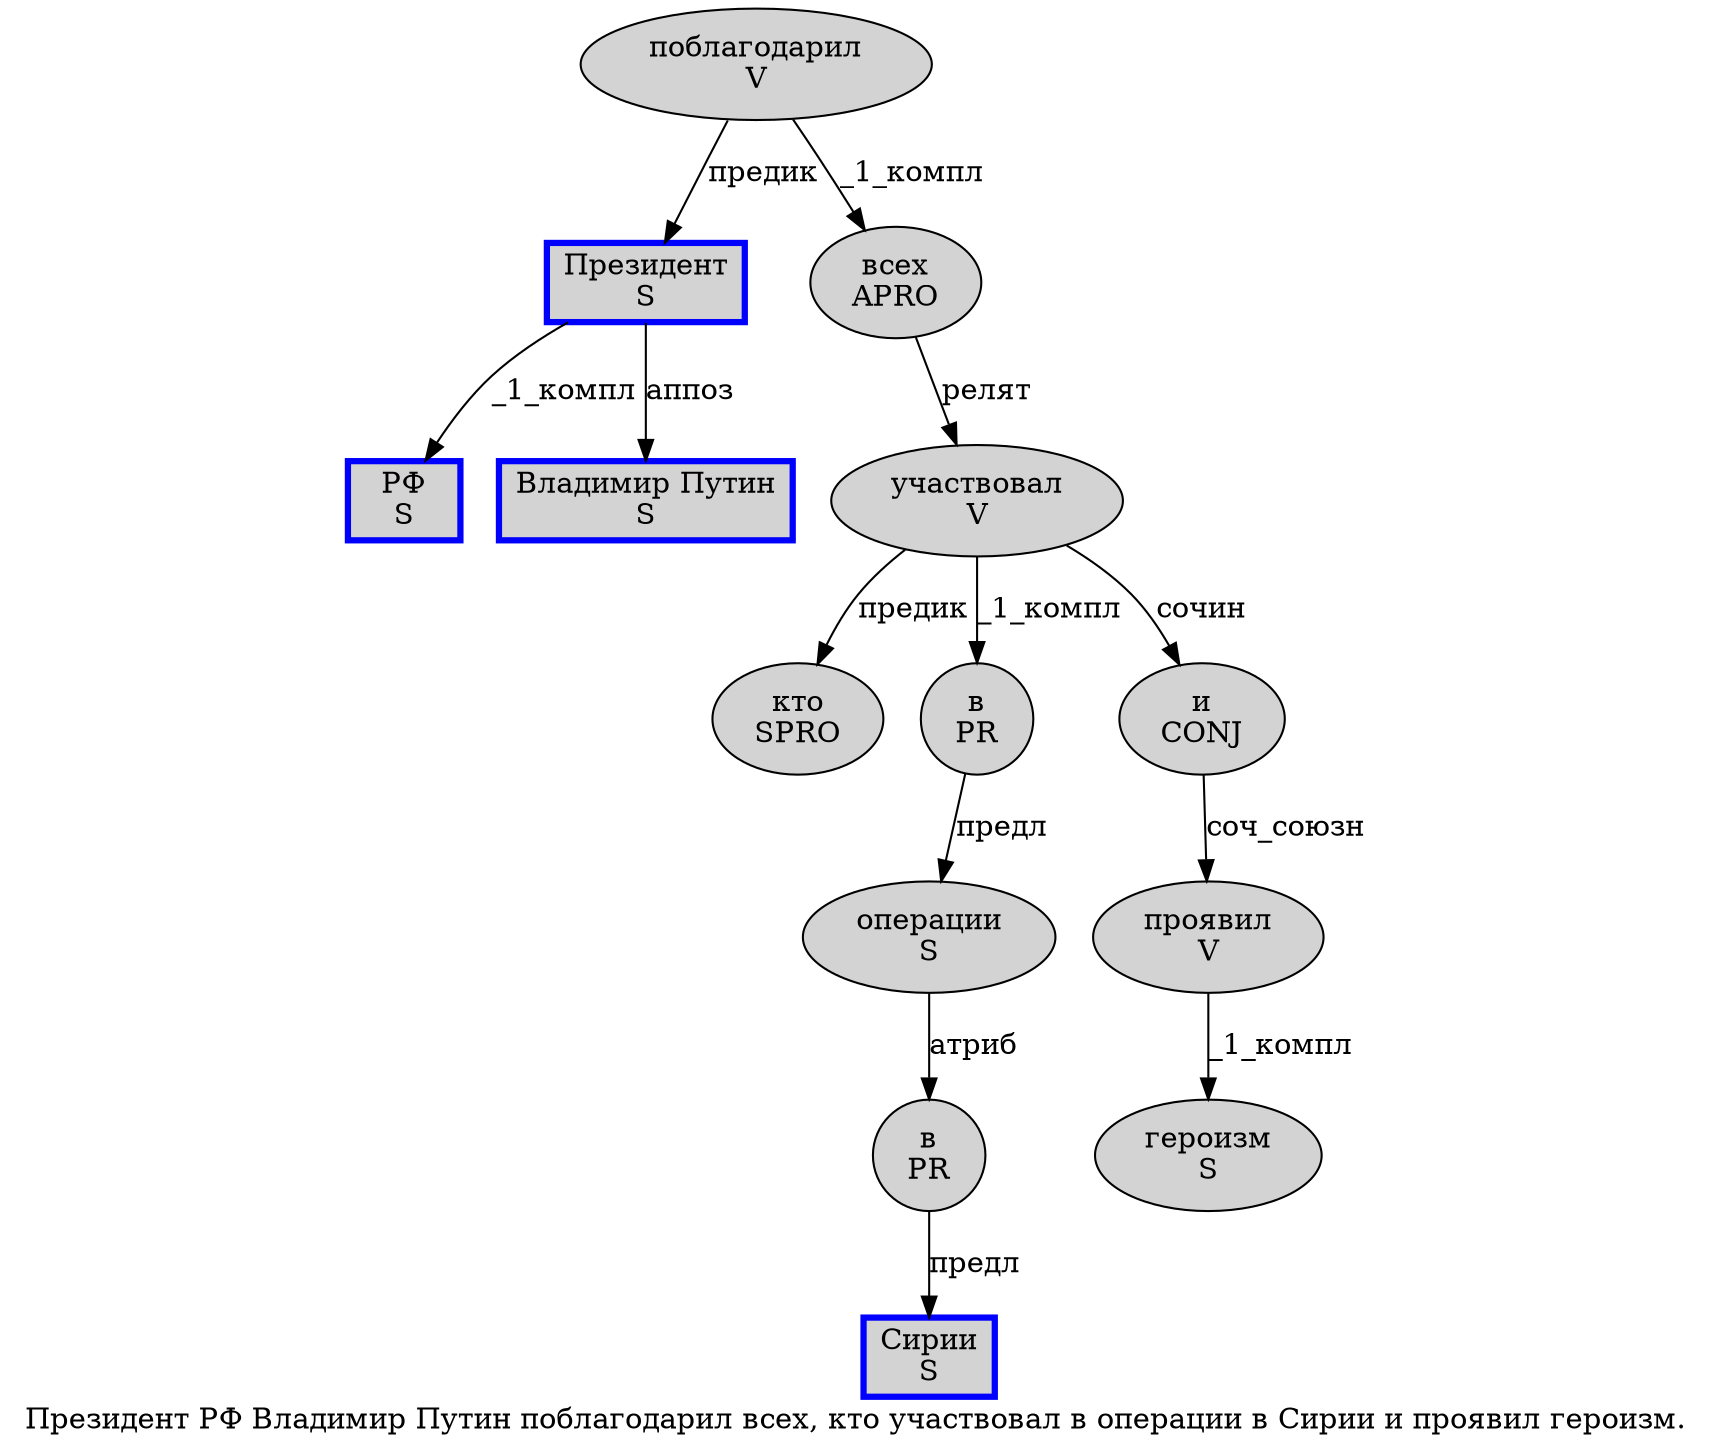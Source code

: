 digraph SENTENCE_158 {
	graph [label="Президент РФ Владимир Путин поблагодарил всех, кто участвовал в операции в Сирии и проявил героизм."]
	node [style=filled]
		0 [label="Президент
S" color=blue fillcolor=lightgray penwidth=3 shape=box]
		1 [label="РФ
S" color=blue fillcolor=lightgray penwidth=3 shape=box]
		2 [label="Владимир Путин
S" color=blue fillcolor=lightgray penwidth=3 shape=box]
		3 [label="поблагодарил
V" color="" fillcolor=lightgray penwidth=1 shape=ellipse]
		4 [label="всех
APRO" color="" fillcolor=lightgray penwidth=1 shape=ellipse]
		6 [label="кто
SPRO" color="" fillcolor=lightgray penwidth=1 shape=ellipse]
		7 [label="участвовал
V" color="" fillcolor=lightgray penwidth=1 shape=ellipse]
		8 [label="в
PR" color="" fillcolor=lightgray penwidth=1 shape=ellipse]
		9 [label="операции
S" color="" fillcolor=lightgray penwidth=1 shape=ellipse]
		10 [label="в
PR" color="" fillcolor=lightgray penwidth=1 shape=ellipse]
		11 [label="Сирии
S" color=blue fillcolor=lightgray penwidth=3 shape=box]
		12 [label="и
CONJ" color="" fillcolor=lightgray penwidth=1 shape=ellipse]
		13 [label="проявил
V" color="" fillcolor=lightgray penwidth=1 shape=ellipse]
		14 [label="героизм
S" color="" fillcolor=lightgray penwidth=1 shape=ellipse]
			4 -> 7 [label="релят"]
			7 -> 6 [label="предик"]
			7 -> 8 [label="_1_компл"]
			7 -> 12 [label="сочин"]
			0 -> 1 [label="_1_компл"]
			0 -> 2 [label="аппоз"]
			13 -> 14 [label="_1_компл"]
			9 -> 10 [label="атриб"]
			12 -> 13 [label="соч_союзн"]
			10 -> 11 [label="предл"]
			8 -> 9 [label="предл"]
			3 -> 0 [label="предик"]
			3 -> 4 [label="_1_компл"]
}